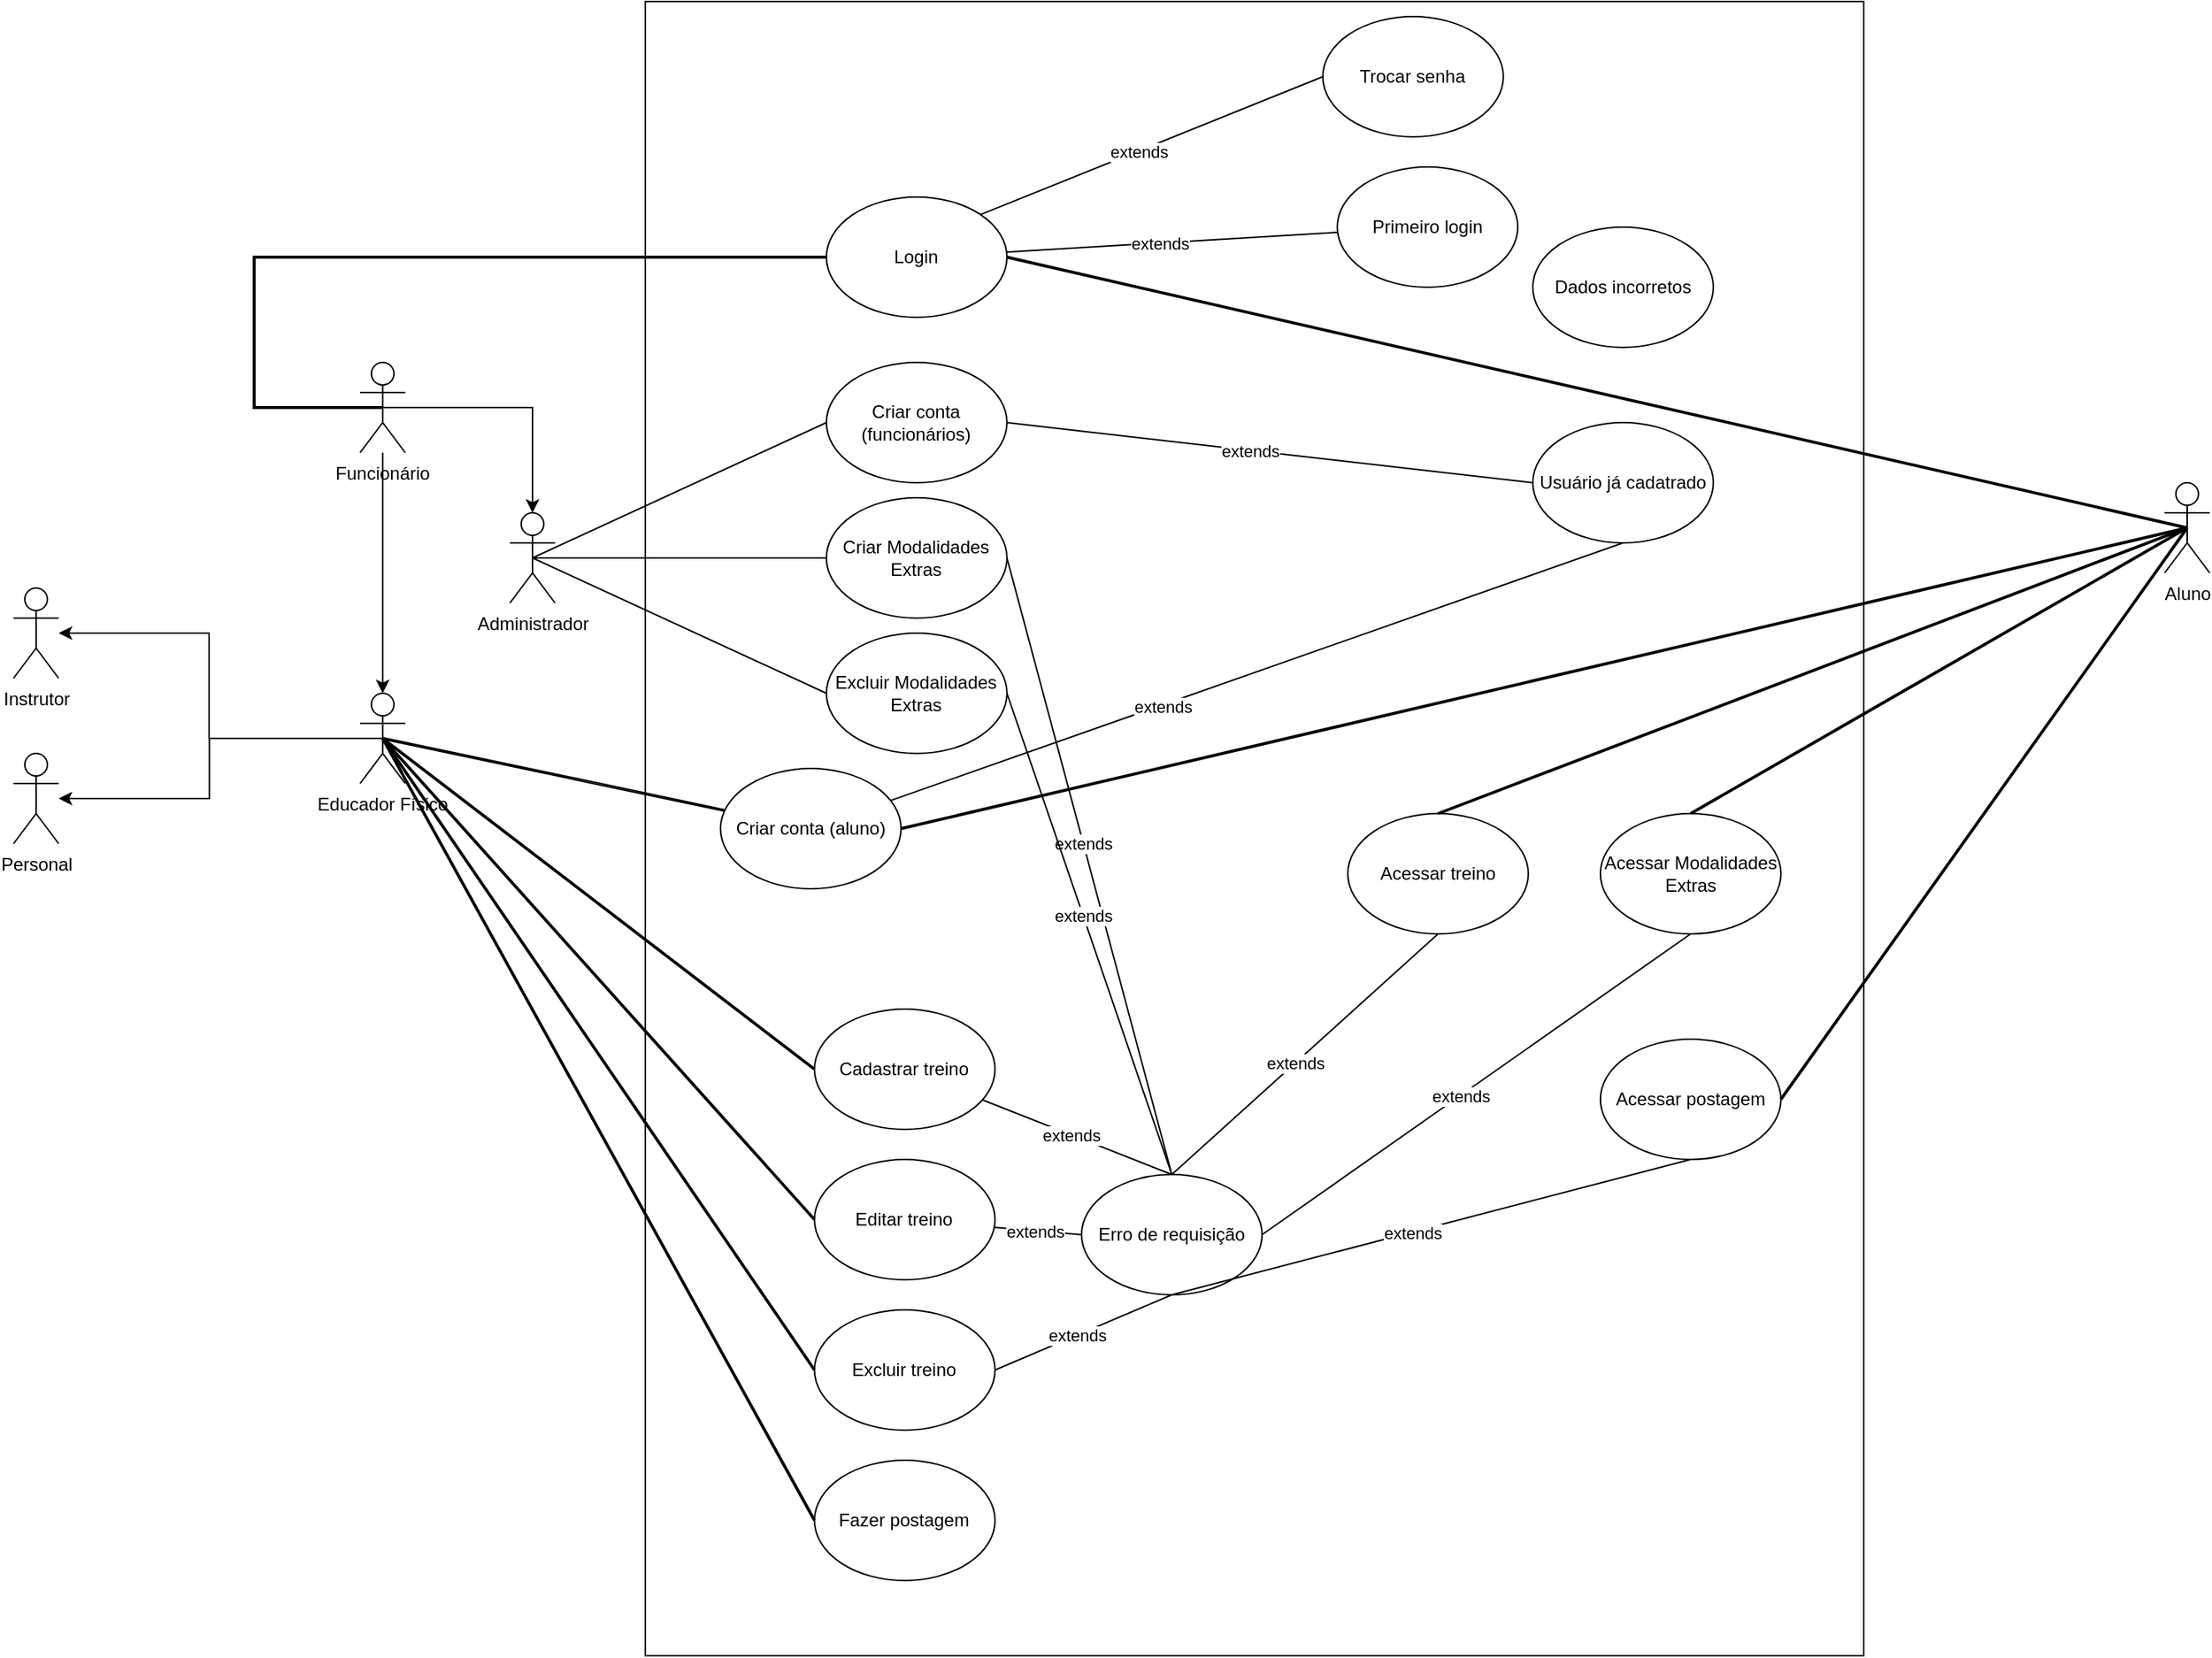 <mxfile version="20.5.1" type="google"><diagram id="gxO7pMBRFibtuSe-7MbS" name="Page-1"><mxGraphModel grid="1" page="1" gridSize="10" guides="1" tooltips="1" connect="1" arrows="1" fold="1" pageScale="1" pageWidth="850" pageHeight="1100" math="0" shadow="0"><root><mxCell id="0"/><mxCell id="1" parent="0"/><mxCell id="wmUdyEfxqEx91_ops2cA-86" value="" style="rounded=0;whiteSpace=wrap;html=1;" vertex="1" parent="1"><mxGeometry x="-330" y="90" width="810" height="1100" as="geometry"/></mxCell><mxCell id="wmUdyEfxqEx91_ops2cA-3" value="" style="edgeStyle=orthogonalEdgeStyle;rounded=0;orthogonalLoop=1;jettySize=auto;html=1;" edge="1" parent="1" source="wmUdyEfxqEx91_ops2cA-1" target="wmUdyEfxqEx91_ops2cA-2"><mxGeometry relative="1" as="geometry"/></mxCell><mxCell id="wmUdyEfxqEx91_ops2cA-5" style="edgeStyle=orthogonalEdgeStyle;rounded=0;orthogonalLoop=1;jettySize=auto;html=1;exitX=0.5;exitY=0.5;exitDx=0;exitDy=0;exitPerimeter=0;" edge="1" parent="1" source="wmUdyEfxqEx91_ops2cA-2" target="wmUdyEfxqEx91_ops2cA-4"><mxGeometry relative="1" as="geometry"><Array as="points"><mxPoint x="-620" y="580"/><mxPoint x="-620" y="510"/></Array></mxGeometry></mxCell><mxCell id="wmUdyEfxqEx91_ops2cA-9" style="edgeStyle=orthogonalEdgeStyle;rounded=0;orthogonalLoop=1;jettySize=auto;html=1;exitX=0.5;exitY=0.5;exitDx=0;exitDy=0;exitPerimeter=0;" edge="1" parent="1" source="wmUdyEfxqEx91_ops2cA-1" target="wmUdyEfxqEx91_ops2cA-8"><mxGeometry relative="1" as="geometry"/></mxCell><mxCell id="wmUdyEfxqEx91_ops2cA-1" value="Funcionário" style="shape=umlActor;verticalLabelPosition=bottom;verticalAlign=top;html=1;outlineConnect=0;" vertex="1" parent="1"><mxGeometry x="-519.6" y="330" width="30" height="60" as="geometry"/></mxCell><mxCell id="wmUdyEfxqEx91_ops2cA-29" style="edgeStyle=none;shape=link;rounded=0;orthogonalLoop=1;jettySize=auto;html=1;strokeWidth=1;width=1;exitX=0.5;exitY=0.5;exitDx=0;exitDy=0;exitPerimeter=0;" edge="1" parent="1" source="wmUdyEfxqEx91_ops2cA-2" target="wmUdyEfxqEx91_ops2cA-10"><mxGeometry relative="1" as="geometry"/></mxCell><mxCell id="wmUdyEfxqEx91_ops2cA-2" value="Educador Físico" style="shape=umlActor;verticalLabelPosition=bottom;verticalAlign=top;html=1;outlineConnect=0;" vertex="1" parent="1"><mxGeometry x="-519.6" y="550" width="30" height="60" as="geometry"/></mxCell><mxCell id="wmUdyEfxqEx91_ops2cA-4" value="Instrutor" style="shape=umlActor;verticalLabelPosition=bottom;verticalAlign=top;html=1;outlineConnect=0;" vertex="1" parent="1"><mxGeometry x="-750" y="480" width="30" height="60" as="geometry"/></mxCell><mxCell id="wmUdyEfxqEx91_ops2cA-8" value="Administrador" style="shape=umlActor;verticalLabelPosition=bottom;verticalAlign=top;html=1;outlineConnect=0;" vertex="1" parent="1"><mxGeometry x="-420" y="430" width="30" height="60" as="geometry"/></mxCell><mxCell id="wmUdyEfxqEx91_ops2cA-30" style="edgeStyle=none;shape=link;rounded=0;orthogonalLoop=1;jettySize=auto;html=1;strokeWidth=1;width=0;entryX=0.5;entryY=1;entryDx=0;entryDy=0;" edge="1" parent="1" source="wmUdyEfxqEx91_ops2cA-10" target="wmUdyEfxqEx91_ops2cA-13"><mxGeometry relative="1" as="geometry"><mxPoint x="3.718" y="613.316" as="targetPoint"/></mxGeometry></mxCell><mxCell id="wmUdyEfxqEx91_ops2cA-31" value="extends" style="edgeLabel;html=1;align=center;verticalAlign=middle;resizable=0;points=[];" connectable="0" vertex="1" parent="wmUdyEfxqEx91_ops2cA-30"><mxGeometry x="-0.259" y="-1" relative="1" as="geometry"><mxPoint as="offset"/></mxGeometry></mxCell><mxCell id="wmUdyEfxqEx91_ops2cA-10" value="Criar conta (aluno)" style="ellipse;whiteSpace=wrap;html=1;" vertex="1" parent="1"><mxGeometry x="-280" y="600" width="120" height="80" as="geometry"/></mxCell><mxCell id="wmUdyEfxqEx91_ops2cA-26" style="edgeStyle=none;shape=link;rounded=0;orthogonalLoop=1;jettySize=auto;html=1;strokeWidth=1;width=0;exitX=1;exitY=0.5;exitDx=0;exitDy=0;entryX=0;entryY=0.5;entryDx=0;entryDy=0;" edge="1" parent="1" source="wmUdyEfxqEx91_ops2cA-12" target="wmUdyEfxqEx91_ops2cA-13"><mxGeometry relative="1" as="geometry"><mxPoint x="-97.53" y="440" as="sourcePoint"/><mxPoint x="-7.53" y="440" as="targetPoint"/></mxGeometry></mxCell><mxCell id="wmUdyEfxqEx91_ops2cA-27" value="extends" style="edgeLabel;html=1;align=center;verticalAlign=middle;resizable=0;points=[];" connectable="0" vertex="1" parent="wmUdyEfxqEx91_ops2cA-26"><mxGeometry x="-0.075" relative="1" as="geometry"><mxPoint as="offset"/></mxGeometry></mxCell><mxCell id="wmUdyEfxqEx91_ops2cA-12" value="Criar conta (funcionários)" style="ellipse;whiteSpace=wrap;html=1;" vertex="1" parent="1"><mxGeometry x="-209.6" y="330" width="120" height="80" as="geometry"/></mxCell><mxCell id="wmUdyEfxqEx91_ops2cA-13" value="Usuário já cadatrado" style="ellipse;whiteSpace=wrap;html=1;" vertex="1" parent="1"><mxGeometry x="260.0" y="370" width="120" height="80" as="geometry"/></mxCell><mxCell id="wmUdyEfxqEx91_ops2cA-14" value="Login" style="ellipse;whiteSpace=wrap;html=1;" vertex="1" parent="1"><mxGeometry x="-209.6" y="220" width="120" height="80" as="geometry"/></mxCell><mxCell id="wmUdyEfxqEx91_ops2cA-15" value="Primeiro login" style="ellipse;whiteSpace=wrap;html=1;" vertex="1" parent="1"><mxGeometry x="130" y="200" width="120" height="80" as="geometry"/></mxCell><mxCell id="wmUdyEfxqEx91_ops2cA-16" value="Trocar senha" style="ellipse;whiteSpace=wrap;html=1;" vertex="1" parent="1"><mxGeometry x="120.4" y="100" width="120" height="80" as="geometry"/></mxCell><mxCell id="wmUdyEfxqEx91_ops2cA-17" value="Dados incorretos" style="ellipse;whiteSpace=wrap;html=1;" vertex="1" parent="1"><mxGeometry x="260" y="240" width="120" height="80" as="geometry"/></mxCell><mxCell id="wmUdyEfxqEx91_ops2cA-18" value="Editar treino" style="ellipse;whiteSpace=wrap;html=1;" vertex="1" parent="1"><mxGeometry x="-217.53" y="860" width="120" height="80" as="geometry"/></mxCell><mxCell id="wmUdyEfxqEx91_ops2cA-19" value="Cadastrar treino" style="ellipse;whiteSpace=wrap;html=1;" vertex="1" parent="1"><mxGeometry x="-217.53" y="760" width="120" height="80" as="geometry"/></mxCell><mxCell id="wmUdyEfxqEx91_ops2cA-20" value="Excluir treino" style="ellipse;whiteSpace=wrap;html=1;" vertex="1" parent="1"><mxGeometry x="-217.53" y="960" width="120" height="80" as="geometry"/></mxCell><mxCell id="wmUdyEfxqEx91_ops2cA-21" value="Acessar treino" style="ellipse;whiteSpace=wrap;html=1;" vertex="1" parent="1"><mxGeometry x="137.0" y="630" width="120" height="80" as="geometry"/></mxCell><mxCell id="wmUdyEfxqEx91_ops2cA-22" value="Acessar Modalidades Extras" style="ellipse;whiteSpace=wrap;html=1;" vertex="1" parent="1"><mxGeometry x="304.93" y="630" width="120" height="80" as="geometry"/></mxCell><mxCell id="wmUdyEfxqEx91_ops2cA-24" value="" style="endArrow=none;html=1;rounded=0;shape=link;entryX=0;entryY=0.5;entryDx=0;entryDy=0;strokeWidth=1;width=0;exitX=0.5;exitY=0.5;exitDx=0;exitDy=0;exitPerimeter=0;" edge="1" parent="1" source="wmUdyEfxqEx91_ops2cA-8" target="wmUdyEfxqEx91_ops2cA-12"><mxGeometry width="50" height="50" relative="1" as="geometry"><mxPoint x="-189.6" y="590" as="sourcePoint"/><mxPoint x="-139.6" y="540" as="targetPoint"/></mxGeometry></mxCell><mxCell id="wmUdyEfxqEx91_ops2cA-32" value="Aluno" style="shape=umlActor;verticalLabelPosition=bottom;verticalAlign=top;html=1;outlineConnect=0;" vertex="1" parent="1"><mxGeometry x="680" y="410" width="30" height="60" as="geometry"/></mxCell><mxCell id="wmUdyEfxqEx91_ops2cA-33" style="edgeStyle=none;shape=link;rounded=0;orthogonalLoop=1;jettySize=auto;html=1;strokeWidth=1;width=1;exitX=0.5;exitY=0.5;exitDx=0;exitDy=0;exitPerimeter=0;entryX=1;entryY=0.5;entryDx=0;entryDy=0;" edge="1" parent="1" source="wmUdyEfxqEx91_ops2cA-32" target="wmUdyEfxqEx91_ops2cA-10"><mxGeometry relative="1" as="geometry"><mxPoint x="275.4" y="480" as="sourcePoint"/><mxPoint x="-178.212" y="510.617" as="targetPoint"/></mxGeometry></mxCell><mxCell id="wmUdyEfxqEx91_ops2cA-34" style="edgeStyle=orthogonalEdgeStyle;shape=link;rounded=0;orthogonalLoop=1;jettySize=auto;html=1;strokeWidth=1;width=1;entryX=0;entryY=0.5;entryDx=0;entryDy=0;exitX=0.5;exitY=0.5;exitDx=0;exitDy=0;exitPerimeter=0;" edge="1" parent="1" source="wmUdyEfxqEx91_ops2cA-1" target="wmUdyEfxqEx91_ops2cA-14"><mxGeometry relative="1" as="geometry"><mxPoint x="-579.6" y="510" as="sourcePoint"/><mxPoint x="-349.6" y="790" as="targetPoint"/><Array as="points"><mxPoint x="-590.07" y="360"/><mxPoint x="-590.07" y="260"/></Array></mxGeometry></mxCell><mxCell id="wmUdyEfxqEx91_ops2cA-35" style="edgeStyle=none;shape=link;rounded=0;orthogonalLoop=1;jettySize=auto;html=1;strokeWidth=1;width=1;exitX=0.5;exitY=0.5;exitDx=0;exitDy=0;exitPerimeter=0;entryX=1;entryY=0.5;entryDx=0;entryDy=0;" edge="1" parent="1" source="wmUdyEfxqEx91_ops2cA-32" target="wmUdyEfxqEx91_ops2cA-14"><mxGeometry relative="1" as="geometry"><mxPoint x="292.93" y="380" as="sourcePoint"/><mxPoint x="-72.07" y="370" as="targetPoint"/></mxGeometry></mxCell><mxCell id="wmUdyEfxqEx91_ops2cA-38" style="edgeStyle=none;shape=link;rounded=0;orthogonalLoop=1;jettySize=auto;html=1;strokeWidth=1;width=0;entryX=0;entryY=0.5;entryDx=0;entryDy=0;exitX=1;exitY=0;exitDx=0;exitDy=0;" edge="1" parent="1" source="wmUdyEfxqEx91_ops2cA-14" target="wmUdyEfxqEx91_ops2cA-16"><mxGeometry relative="1" as="geometry"><mxPoint x="-79.6" y="380" as="sourcePoint"/><mxPoint x="10.4" y="380" as="targetPoint"/></mxGeometry></mxCell><mxCell id="wmUdyEfxqEx91_ops2cA-39" value="extends" style="edgeLabel;html=1;align=center;verticalAlign=middle;resizable=0;points=[];" connectable="0" vertex="1" parent="wmUdyEfxqEx91_ops2cA-38"><mxGeometry x="-0.075" relative="1" as="geometry"><mxPoint as="offset"/></mxGeometry></mxCell><mxCell id="wmUdyEfxqEx91_ops2cA-40" style="edgeStyle=none;shape=link;rounded=0;orthogonalLoop=1;jettySize=auto;html=1;strokeWidth=1;width=0;" edge="1" parent="1" source="wmUdyEfxqEx91_ops2cA-14" target="wmUdyEfxqEx91_ops2cA-15"><mxGeometry relative="1" as="geometry"><mxPoint x="-97.174" y="241.716" as="sourcePoint"/><mxPoint x="130.4" y="150" as="targetPoint"/></mxGeometry></mxCell><mxCell id="wmUdyEfxqEx91_ops2cA-41" value="extends" style="edgeLabel;html=1;align=center;verticalAlign=middle;resizable=0;points=[];" connectable="0" vertex="1" parent="wmUdyEfxqEx91_ops2cA-40"><mxGeometry x="-0.075" relative="1" as="geometry"><mxPoint as="offset"/></mxGeometry></mxCell><mxCell id="wmUdyEfxqEx91_ops2cA-45" value="Personal" style="shape=umlActor;verticalLabelPosition=bottom;verticalAlign=top;html=1;outlineConnect=0;" vertex="1" parent="1"><mxGeometry x="-750" y="590" width="30" height="60" as="geometry"/></mxCell><mxCell id="wmUdyEfxqEx91_ops2cA-48" style="edgeStyle=orthogonalEdgeStyle;rounded=0;orthogonalLoop=1;jettySize=auto;html=1;exitX=0.5;exitY=0.5;exitDx=0;exitDy=0;exitPerimeter=0;" edge="1" parent="1" source="wmUdyEfxqEx91_ops2cA-2" target="wmUdyEfxqEx91_ops2cA-45"><mxGeometry relative="1" as="geometry"><mxPoint x="-494.6" y="590" as="sourcePoint"/><mxPoint x="-725.0" y="550.0" as="targetPoint"/></mxGeometry></mxCell><mxCell id="wmUdyEfxqEx91_ops2cA-49" style="edgeStyle=none;shape=link;rounded=0;orthogonalLoop=1;jettySize=auto;html=1;strokeWidth=1;width=1;entryX=0;entryY=0.5;entryDx=0;entryDy=0;exitX=0.5;exitY=0.5;exitDx=0;exitDy=0;exitPerimeter=0;" edge="1" parent="1" source="wmUdyEfxqEx91_ops2cA-2" target="wmUdyEfxqEx91_ops2cA-19"><mxGeometry relative="1" as="geometry"><mxPoint x="-479.6" y="585.353" as="sourcePoint"/><mxPoint x="-193.995" y="496.881" as="targetPoint"/></mxGeometry></mxCell><mxCell id="wmUdyEfxqEx91_ops2cA-50" style="edgeStyle=none;shape=link;rounded=0;orthogonalLoop=1;jettySize=auto;html=1;strokeWidth=1;width=1;entryX=0;entryY=0.5;entryDx=0;entryDy=0;exitX=0.5;exitY=0.5;exitDx=0;exitDy=0;exitPerimeter=0;" edge="1" parent="1" source="wmUdyEfxqEx91_ops2cA-2" target="wmUdyEfxqEx91_ops2cA-18"><mxGeometry relative="1" as="geometry"><mxPoint x="-479.6" y="590" as="sourcePoint"/><mxPoint x="-199.6" y="590" as="targetPoint"/></mxGeometry></mxCell><mxCell id="wmUdyEfxqEx91_ops2cA-51" style="edgeStyle=none;shape=link;rounded=0;orthogonalLoop=1;jettySize=auto;html=1;strokeWidth=1;width=1;entryX=0;entryY=0.5;entryDx=0;entryDy=0;exitX=0.5;exitY=0.5;exitDx=0;exitDy=0;exitPerimeter=0;" edge="1" parent="1" source="wmUdyEfxqEx91_ops2cA-2" target="wmUdyEfxqEx91_ops2cA-20"><mxGeometry relative="1" as="geometry"><mxPoint x="-494.6" y="590" as="sourcePoint"/><mxPoint x="-199.6" y="690" as="targetPoint"/></mxGeometry></mxCell><mxCell id="wmUdyEfxqEx91_ops2cA-52" style="edgeStyle=none;shape=link;rounded=0;orthogonalLoop=1;jettySize=auto;html=1;strokeWidth=1;width=1;exitX=0.5;exitY=0.5;exitDx=0;exitDy=0;exitPerimeter=0;entryX=0.5;entryY=0;entryDx=0;entryDy=0;" edge="1" parent="1" source="wmUdyEfxqEx91_ops2cA-32" target="wmUdyEfxqEx91_ops2cA-21"><mxGeometry relative="1" as="geometry"><mxPoint x="292.93" y="380" as="sourcePoint"/><mxPoint x="-79.6" y="480" as="targetPoint"/></mxGeometry></mxCell><mxCell id="wmUdyEfxqEx91_ops2cA-53" style="edgeStyle=none;shape=link;rounded=0;orthogonalLoop=1;jettySize=auto;html=1;strokeWidth=1;width=1;exitX=0.5;exitY=0.5;exitDx=0;exitDy=0;exitPerimeter=0;entryX=0.5;entryY=0;entryDx=0;entryDy=0;" edge="1" parent="1" source="wmUdyEfxqEx91_ops2cA-32" target="wmUdyEfxqEx91_ops2cA-22"><mxGeometry relative="1" as="geometry"><mxPoint x="292.93" y="380" as="sourcePoint"/><mxPoint x="50" y="510" as="targetPoint"/></mxGeometry></mxCell><mxCell id="wmUdyEfxqEx91_ops2cA-54" value="Erro de requisição" style="ellipse;whiteSpace=wrap;html=1;" vertex="1" parent="1"><mxGeometry x="-40" y="870" width="120" height="80" as="geometry"/></mxCell><mxCell id="wmUdyEfxqEx91_ops2cA-55" style="edgeStyle=none;shape=link;rounded=0;orthogonalLoop=1;jettySize=auto;html=1;strokeWidth=1;width=0;entryX=0.5;entryY=0;entryDx=0;entryDy=0;" edge="1" parent="1" source="wmUdyEfxqEx91_ops2cA-19" target="wmUdyEfxqEx91_ops2cA-54"><mxGeometry relative="1" as="geometry"><mxPoint x="-87.962" y="800.004" as="sourcePoint"/><mxPoint x="132.105" y="787.055" as="targetPoint"/></mxGeometry></mxCell><mxCell id="wmUdyEfxqEx91_ops2cA-56" value="extends" style="edgeLabel;html=1;align=center;verticalAlign=middle;resizable=0;points=[];" connectable="0" vertex="1" parent="wmUdyEfxqEx91_ops2cA-55"><mxGeometry x="-0.075" relative="1" as="geometry"><mxPoint as="offset"/></mxGeometry></mxCell><mxCell id="wmUdyEfxqEx91_ops2cA-57" style="edgeStyle=none;shape=link;rounded=0;orthogonalLoop=1;jettySize=auto;html=1;strokeWidth=1;width=0;entryX=0;entryY=0.5;entryDx=0;entryDy=0;" edge="1" parent="1" source="wmUdyEfxqEx91_ops2cA-18" target="wmUdyEfxqEx91_ops2cA-54"><mxGeometry relative="1" as="geometry"><mxPoint x="-93.974" y="828.034" as="sourcePoint"/><mxPoint x="32.07" y="870" as="targetPoint"/></mxGeometry></mxCell><mxCell id="wmUdyEfxqEx91_ops2cA-58" value="extends" style="edgeLabel;html=1;align=center;verticalAlign=middle;resizable=0;points=[];" connectable="0" vertex="1" parent="wmUdyEfxqEx91_ops2cA-57"><mxGeometry x="-0.075" relative="1" as="geometry"><mxPoint as="offset"/></mxGeometry></mxCell><mxCell id="wmUdyEfxqEx91_ops2cA-59" style="edgeStyle=none;shape=link;rounded=0;orthogonalLoop=1;jettySize=auto;html=1;strokeWidth=1;width=0;entryX=0.5;entryY=1;entryDx=0;entryDy=0;exitX=1;exitY=0.5;exitDx=0;exitDy=0;" edge="1" parent="1" source="wmUdyEfxqEx91_ops2cA-20" target="wmUdyEfxqEx91_ops2cA-54"><mxGeometry relative="1" as="geometry"><mxPoint x="-87.53" y="910" as="sourcePoint"/><mxPoint x="-27.93" y="910" as="targetPoint"/></mxGeometry></mxCell><mxCell id="wmUdyEfxqEx91_ops2cA-60" value="extends" style="edgeLabel;html=1;align=center;verticalAlign=middle;resizable=0;points=[];" connectable="0" vertex="1" parent="wmUdyEfxqEx91_ops2cA-59"><mxGeometry x="-0.075" relative="1" as="geometry"><mxPoint as="offset"/></mxGeometry></mxCell><mxCell id="wmUdyEfxqEx91_ops2cA-61" style="edgeStyle=none;shape=link;rounded=0;orthogonalLoop=1;jettySize=auto;html=1;strokeWidth=1;width=0;entryX=0.5;entryY=1;entryDx=0;entryDy=0;exitX=0.5;exitY=0;exitDx=0;exitDy=0;" edge="1" parent="1" source="wmUdyEfxqEx91_ops2cA-54" target="wmUdyEfxqEx91_ops2cA-21"><mxGeometry relative="1" as="geometry"><mxPoint x="-87.53" y="1010" as="sourcePoint"/><mxPoint x="32.07" y="950" as="targetPoint"/></mxGeometry></mxCell><mxCell id="wmUdyEfxqEx91_ops2cA-62" value="extends" style="edgeLabel;html=1;align=center;verticalAlign=middle;resizable=0;points=[];" connectable="0" vertex="1" parent="wmUdyEfxqEx91_ops2cA-61"><mxGeometry x="-0.075" relative="1" as="geometry"><mxPoint as="offset"/></mxGeometry></mxCell><mxCell id="wmUdyEfxqEx91_ops2cA-63" style="edgeStyle=none;shape=link;rounded=0;orthogonalLoop=1;jettySize=auto;html=1;strokeWidth=1;width=0;entryX=0.5;entryY=1;entryDx=0;entryDy=0;exitX=1;exitY=0.5;exitDx=0;exitDy=0;" edge="1" parent="1" source="wmUdyEfxqEx91_ops2cA-54" target="wmUdyEfxqEx91_ops2cA-22"><mxGeometry relative="1" as="geometry"><mxPoint x="-77.53" y="1020" as="sourcePoint"/><mxPoint x="42.07" y="960" as="targetPoint"/></mxGeometry></mxCell><mxCell id="wmUdyEfxqEx91_ops2cA-64" value="extends" style="edgeLabel;html=1;align=center;verticalAlign=middle;resizable=0;points=[];" connectable="0" vertex="1" parent="wmUdyEfxqEx91_ops2cA-63"><mxGeometry x="-0.075" relative="1" as="geometry"><mxPoint as="offset"/></mxGeometry></mxCell><mxCell id="wmUdyEfxqEx91_ops2cA-65" value="Fazer postagem" style="ellipse;whiteSpace=wrap;html=1;" vertex="1" parent="1"><mxGeometry x="-217.53" y="1060" width="120" height="80" as="geometry"/></mxCell><mxCell id="wmUdyEfxqEx91_ops2cA-66" style="edgeStyle=none;shape=link;rounded=0;orthogonalLoop=1;jettySize=auto;html=1;strokeWidth=1;width=1;entryX=0;entryY=0.5;entryDx=0;entryDy=0;exitX=0.5;exitY=0.5;exitDx=0;exitDy=0;exitPerimeter=0;" edge="1" parent="1" source="wmUdyEfxqEx91_ops2cA-2" target="wmUdyEfxqEx91_ops2cA-65"><mxGeometry relative="1" as="geometry"><mxPoint x="-494.6" y="590" as="sourcePoint"/><mxPoint x="-199.6" y="790" as="targetPoint"/></mxGeometry></mxCell><mxCell id="wmUdyEfxqEx91_ops2cA-67" value="Acessar postagem" style="ellipse;whiteSpace=wrap;html=1;" vertex="1" parent="1"><mxGeometry x="304.93" y="780" width="120" height="80" as="geometry"/></mxCell><mxCell id="wmUdyEfxqEx91_ops2cA-69" style="edgeStyle=none;shape=link;rounded=0;orthogonalLoop=1;jettySize=auto;html=1;strokeWidth=1;width=0;entryX=0.5;entryY=1;entryDx=0;entryDy=0;exitX=0.5;exitY=1;exitDx=0;exitDy=0;" edge="1" parent="1" source="wmUdyEfxqEx91_ops2cA-54" target="wmUdyEfxqEx91_ops2cA-67"><mxGeometry relative="1" as="geometry"><mxPoint x="92.07" y="910.0" as="sourcePoint"/><mxPoint x="330.0" y="810" as="targetPoint"/></mxGeometry></mxCell><mxCell id="wmUdyEfxqEx91_ops2cA-70" value="extends" style="edgeLabel;html=1;align=center;verticalAlign=middle;resizable=0;points=[];" connectable="0" vertex="1" parent="wmUdyEfxqEx91_ops2cA-69"><mxGeometry x="-0.075" relative="1" as="geometry"><mxPoint as="offset"/></mxGeometry></mxCell><mxCell id="wmUdyEfxqEx91_ops2cA-71" style="edgeStyle=none;shape=link;rounded=0;orthogonalLoop=1;jettySize=auto;html=1;strokeWidth=1;width=1;exitX=0.5;exitY=0.5;exitDx=0;exitDy=0;exitPerimeter=0;entryX=1;entryY=0.5;entryDx=0;entryDy=0;" edge="1" parent="1" source="wmUdyEfxqEx91_ops2cA-32" target="wmUdyEfxqEx91_ops2cA-67"><mxGeometry relative="1" as="geometry"><mxPoint x="675" y="410" as="sourcePoint"/><mxPoint x="337.93" y="510" as="targetPoint"/></mxGeometry></mxCell><mxCell id="wmUdyEfxqEx91_ops2cA-74" value="Criar Modalidades Extras" style="ellipse;whiteSpace=wrap;html=1;" vertex="1" parent="1"><mxGeometry x="-209.6" y="420" width="120" height="80" as="geometry"/></mxCell><mxCell id="wmUdyEfxqEx91_ops2cA-75" value="Excluir Modalidades Extras" style="ellipse;whiteSpace=wrap;html=1;" vertex="1" parent="1"><mxGeometry x="-209.6" y="510" width="120" height="80" as="geometry"/></mxCell><mxCell id="wmUdyEfxqEx91_ops2cA-76" value="" style="endArrow=none;html=1;rounded=0;shape=link;entryX=0;entryY=0.5;entryDx=0;entryDy=0;strokeWidth=1;width=0;exitX=0.5;exitY=0.5;exitDx=0;exitDy=0;exitPerimeter=0;" edge="1" parent="1" source="wmUdyEfxqEx91_ops2cA-8" target="wmUdyEfxqEx91_ops2cA-74"><mxGeometry width="50" height="50" relative="1" as="geometry"><mxPoint x="-304.6" y="470.0" as="sourcePoint"/><mxPoint x="-199.6" y="380.0" as="targetPoint"/></mxGeometry></mxCell><mxCell id="wmUdyEfxqEx91_ops2cA-77" value="" style="endArrow=none;html=1;rounded=0;shape=link;strokeWidth=1;width=0;exitX=0.5;exitY=0.5;exitDx=0;exitDy=0;exitPerimeter=0;entryX=0;entryY=0.5;entryDx=0;entryDy=0;" edge="1" parent="1" source="wmUdyEfxqEx91_ops2cA-8" target="wmUdyEfxqEx91_ops2cA-75"><mxGeometry width="50" height="50" relative="1" as="geometry"><mxPoint x="-304.6" y="470.0" as="sourcePoint"/><mxPoint x="-199.6" y="470.0" as="targetPoint"/></mxGeometry></mxCell><mxCell id="wmUdyEfxqEx91_ops2cA-78" style="edgeStyle=none;shape=link;rounded=0;orthogonalLoop=1;jettySize=auto;html=1;strokeWidth=1;width=0;exitX=1;exitY=0.5;exitDx=0;exitDy=0;entryX=0.5;entryY=0;entryDx=0;entryDy=0;" edge="1" parent="1" source="wmUdyEfxqEx91_ops2cA-74" target="wmUdyEfxqEx91_ops2cA-54"><mxGeometry relative="1" as="geometry"><mxPoint x="-79.6" y="380" as="sourcePoint"/><mxPoint x="40" y="670" as="targetPoint"/></mxGeometry></mxCell><mxCell id="wmUdyEfxqEx91_ops2cA-79" value="extends" style="edgeLabel;html=1;align=center;verticalAlign=middle;resizable=0;points=[];" connectable="0" vertex="1" parent="wmUdyEfxqEx91_ops2cA-78"><mxGeometry x="-0.075" relative="1" as="geometry"><mxPoint as="offset"/></mxGeometry></mxCell><mxCell id="wmUdyEfxqEx91_ops2cA-80" style="edgeStyle=none;shape=link;rounded=0;orthogonalLoop=1;jettySize=auto;html=1;strokeWidth=1;width=0;exitX=1;exitY=0.5;exitDx=0;exitDy=0;entryX=0.5;entryY=0;entryDx=0;entryDy=0;" edge="1" parent="1" source="wmUdyEfxqEx91_ops2cA-75" target="wmUdyEfxqEx91_ops2cA-54"><mxGeometry relative="1" as="geometry"><mxPoint x="-79.6" y="470" as="sourcePoint"/><mxPoint x="80" y="1020" as="targetPoint"/></mxGeometry></mxCell><mxCell id="wmUdyEfxqEx91_ops2cA-81" value="extends" style="edgeLabel;html=1;align=center;verticalAlign=middle;resizable=0;points=[];" connectable="0" vertex="1" parent="wmUdyEfxqEx91_ops2cA-80"><mxGeometry x="-0.075" relative="1" as="geometry"><mxPoint as="offset"/></mxGeometry></mxCell></root></mxGraphModel></diagram></mxfile>